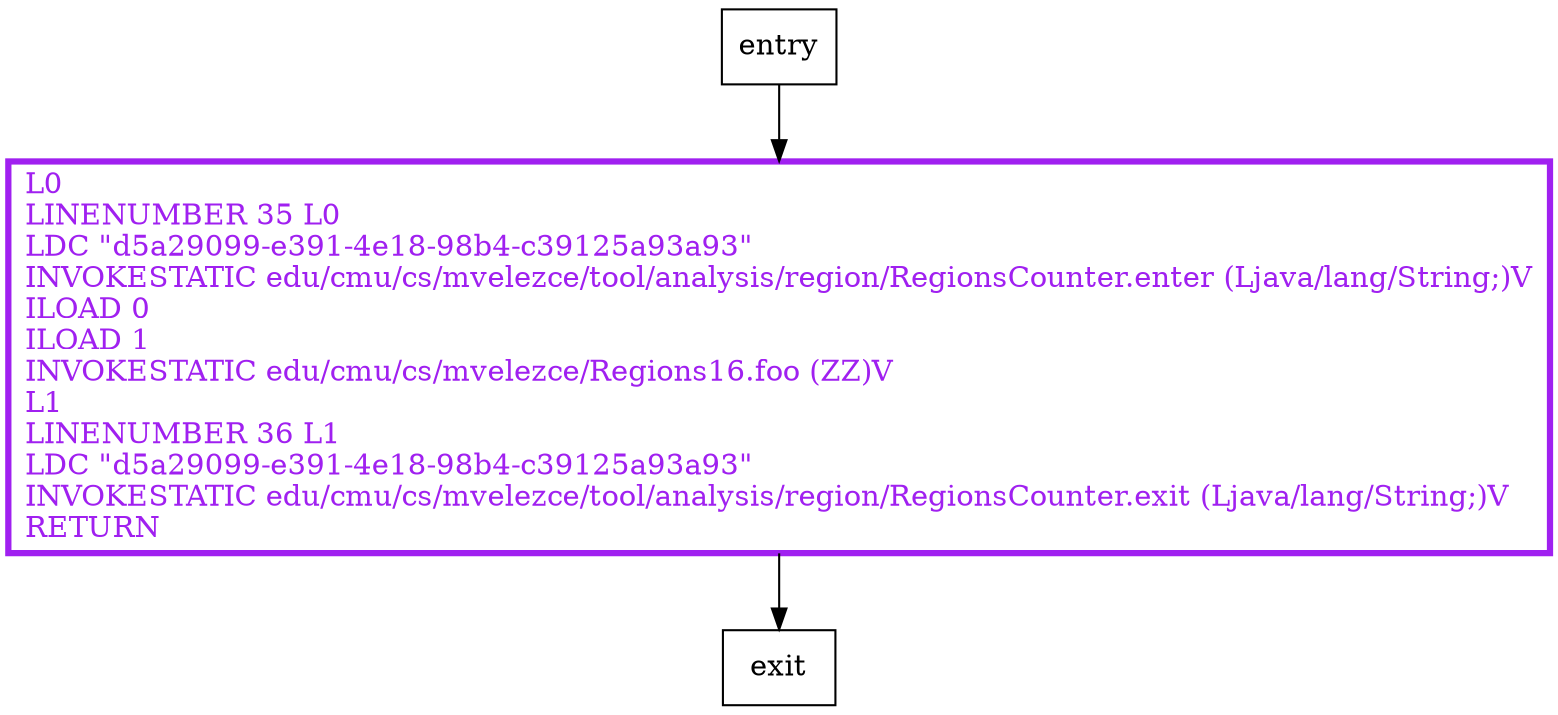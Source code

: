 digraph moo {
node [shape=record];
553122132 [label="L0\lLINENUMBER 35 L0\lLDC \"d5a29099-e391-4e18-98b4-c39125a93a93\"\lINVOKESTATIC edu/cmu/cs/mvelezce/tool/analysis/region/RegionsCounter.enter (Ljava/lang/String;)V\lILOAD 0\lILOAD 1\lINVOKESTATIC edu/cmu/cs/mvelezce/Regions16.foo (ZZ)V\lL1\lLINENUMBER 36 L1\lLDC \"d5a29099-e391-4e18-98b4-c39125a93a93\"\lINVOKESTATIC edu/cmu/cs/mvelezce/tool/analysis/region/RegionsCounter.exit (Ljava/lang/String;)V\lRETURN\l"];
entry;
exit;
entry -> 553122132;
553122132 -> exit;
553122132[fontcolor="purple", penwidth=3, color="purple"];
}
